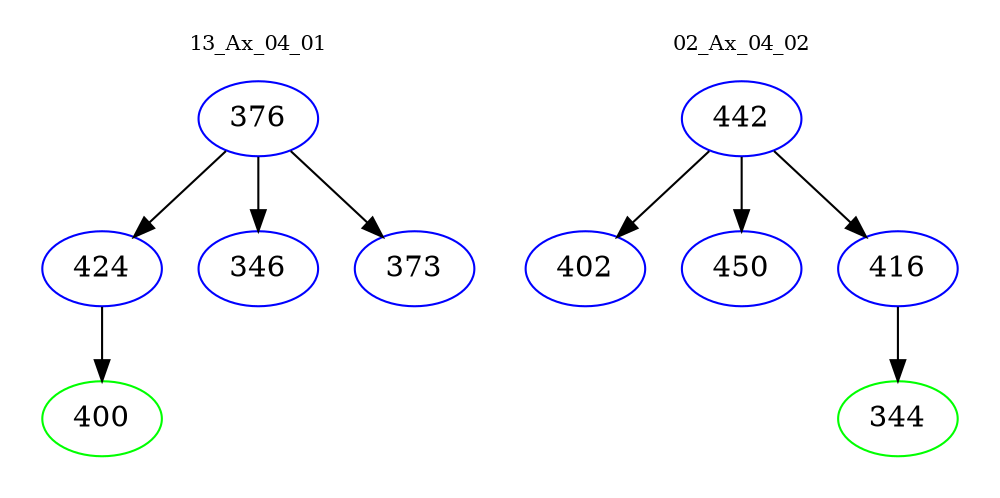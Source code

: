 digraph{
subgraph cluster_0 {
color = white
label = "13_Ax_04_01";
fontsize=10;
T0_376 [label="376", color="blue"]
T0_376 -> T0_424 [color="black"]
T0_424 [label="424", color="blue"]
T0_424 -> T0_400 [color="black"]
T0_400 [label="400", color="green"]
T0_376 -> T0_346 [color="black"]
T0_346 [label="346", color="blue"]
T0_376 -> T0_373 [color="black"]
T0_373 [label="373", color="blue"]
}
subgraph cluster_1 {
color = white
label = "02_Ax_04_02";
fontsize=10;
T1_442 [label="442", color="blue"]
T1_442 -> T1_402 [color="black"]
T1_402 [label="402", color="blue"]
T1_442 -> T1_450 [color="black"]
T1_450 [label="450", color="blue"]
T1_442 -> T1_416 [color="black"]
T1_416 [label="416", color="blue"]
T1_416 -> T1_344 [color="black"]
T1_344 [label="344", color="green"]
}
}
